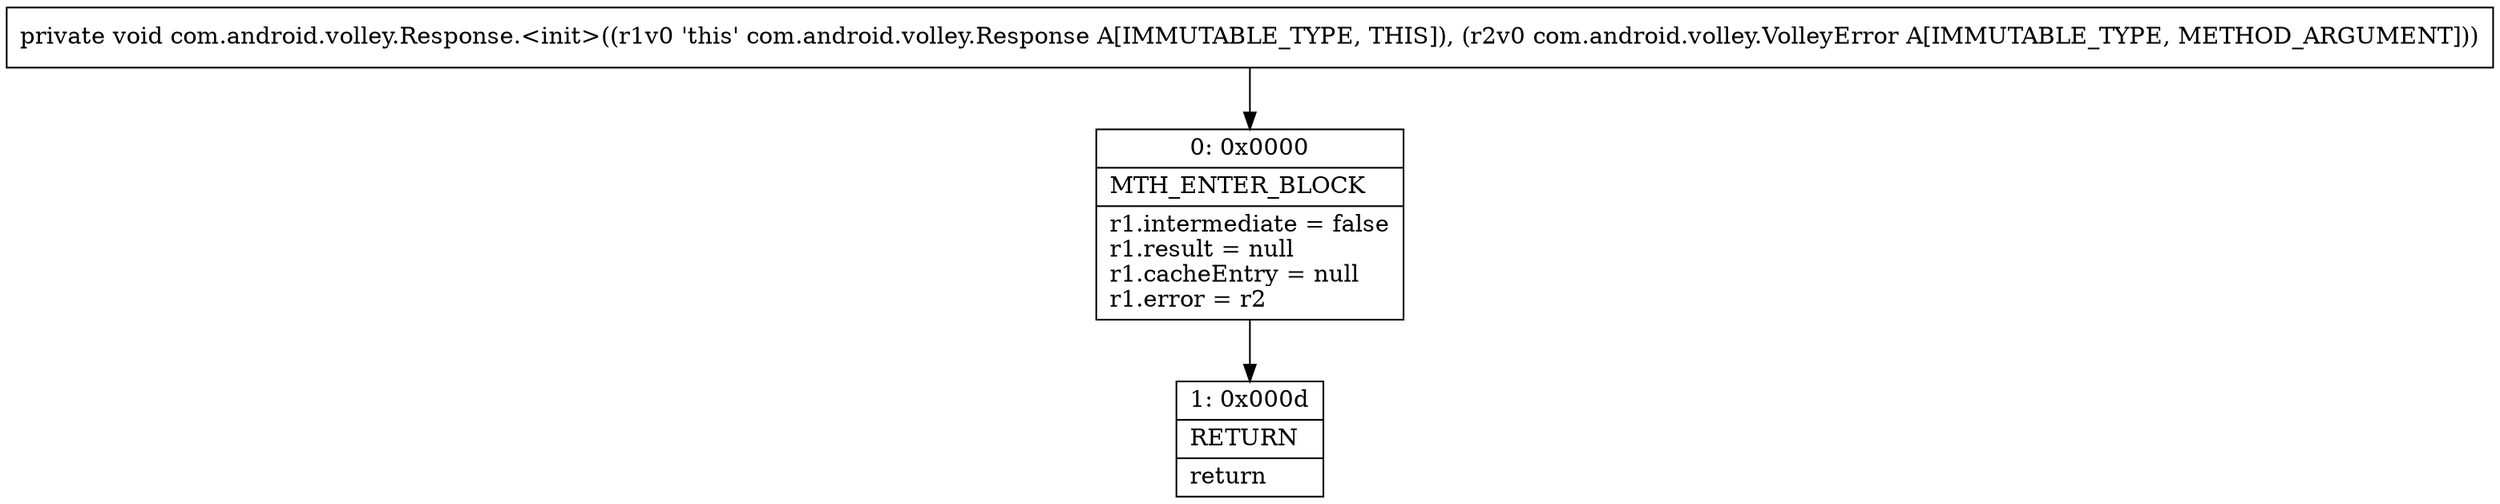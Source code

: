 digraph "CFG forcom.android.volley.Response.\<init\>(Lcom\/android\/volley\/VolleyError;)V" {
Node_0 [shape=record,label="{0\:\ 0x0000|MTH_ENTER_BLOCK\l|r1.intermediate = false\lr1.result = null\lr1.cacheEntry = null\lr1.error = r2\l}"];
Node_1 [shape=record,label="{1\:\ 0x000d|RETURN\l|return\l}"];
MethodNode[shape=record,label="{private void com.android.volley.Response.\<init\>((r1v0 'this' com.android.volley.Response A[IMMUTABLE_TYPE, THIS]), (r2v0 com.android.volley.VolleyError A[IMMUTABLE_TYPE, METHOD_ARGUMENT])) }"];
MethodNode -> Node_0;
Node_0 -> Node_1;
}

